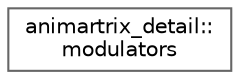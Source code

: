 digraph "Graphical Class Hierarchy"
{
 // LATEX_PDF_SIZE
  bgcolor="transparent";
  edge [fontname=Helvetica,fontsize=10,labelfontname=Helvetica,labelfontsize=10];
  node [fontname=Helvetica,fontsize=10,shape=box,height=0.2,width=0.4];
  rankdir="LR";
  Node0 [id="Node000000",label="animartrix_detail::\lmodulators",height=0.2,width=0.4,color="grey40", fillcolor="white", style="filled",URL="$d6/d74/namespaceanimartrix__detail.html#df/dfa/structanimartrix__detail_1_1modulators",tooltip=" "];
}
